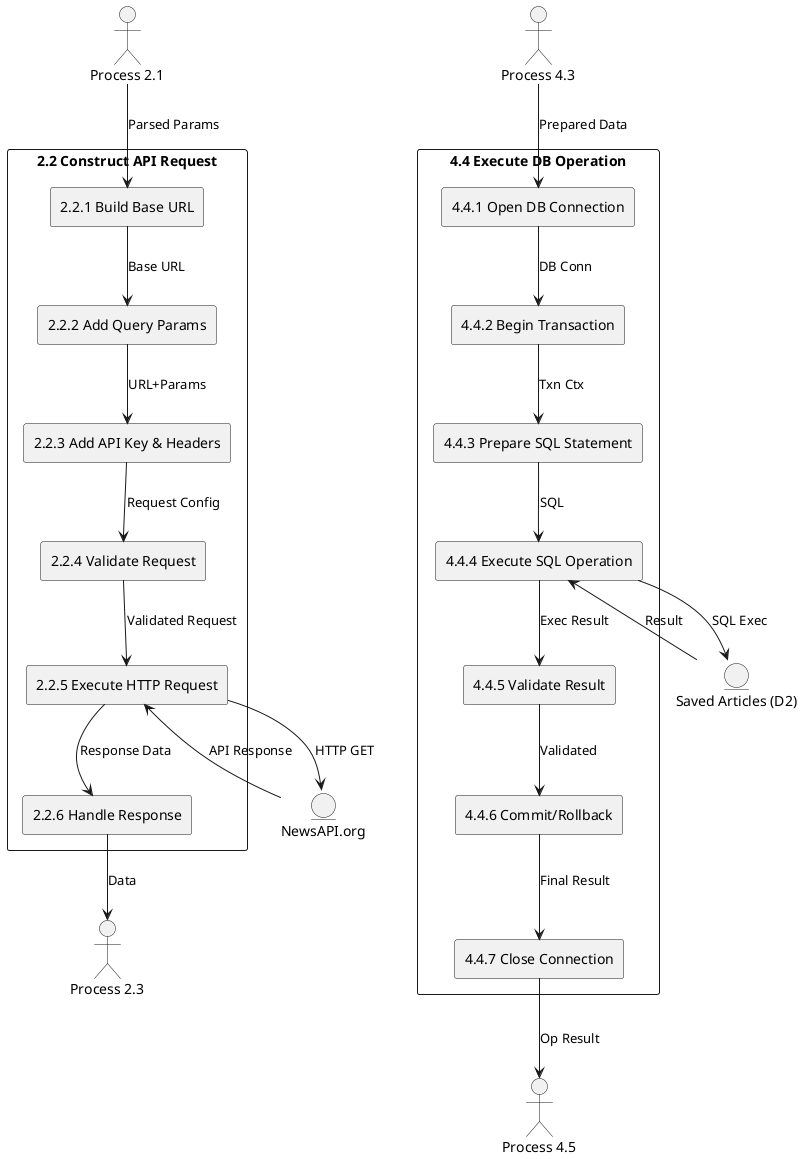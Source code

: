 @startuml
' DFD Level 3 - Example: 2.2 Construct API Request

actor "Process 2.1" as P21
entity "NewsAPI.org" as NewsAPI

rectangle "2.2 Construct API Request" {
  rectangle "2.2.1 Build Base URL" as P221
  rectangle "2.2.2 Add Query Params" as P222
  rectangle "2.2.3 Add API Key & Headers" as P223
  rectangle "2.2.4 Validate Request" as P224
  rectangle "2.2.5 Execute HTTP Request" as P225
  rectangle "2.2.6 Handle Response" as P226
}

P21 --> P221 : Parsed Params
P221 --> P222 : Base URL
P222 --> P223 : URL+Params
P223 --> P224 : Request Config
P224 --> P225 : Validated Request
P225 --> NewsAPI : HTTP GET
NewsAPI --> P225 : API Response
P225 --> P226 : Response Data
P226 --> "Process 2.3" : Data

' DFD Level 3 - Example: 4.4 Execute Database Operation
actor "Process 4.3" as P43
entity "Saved Articles (D2)" as D2

rectangle "4.4 Execute DB Operation" {
  rectangle "4.4.1 Open DB Connection" as P441
  rectangle "4.4.2 Begin Transaction" as P442
  rectangle "4.4.3 Prepare SQL Statement" as P443
  rectangle "4.4.4 Execute SQL Operation" as P444
  rectangle "4.4.5 Validate Result" as P445
  rectangle "4.4.6 Commit/Rollback" as P446
  rectangle "4.4.7 Close Connection" as P447
}

P43 --> P441 : Prepared Data
P441 --> P442 : DB Conn
P442 --> P443 : Txn Ctx
P443 --> P444 : SQL
P444 --> D2 : SQL Exec
D2 --> P444 : Result
P444 --> P445 : Exec Result
P445 --> P446 : Validated
P446 --> P447 : Final Result
P447 --> "Process 4.5" : Op Result

@enduml
